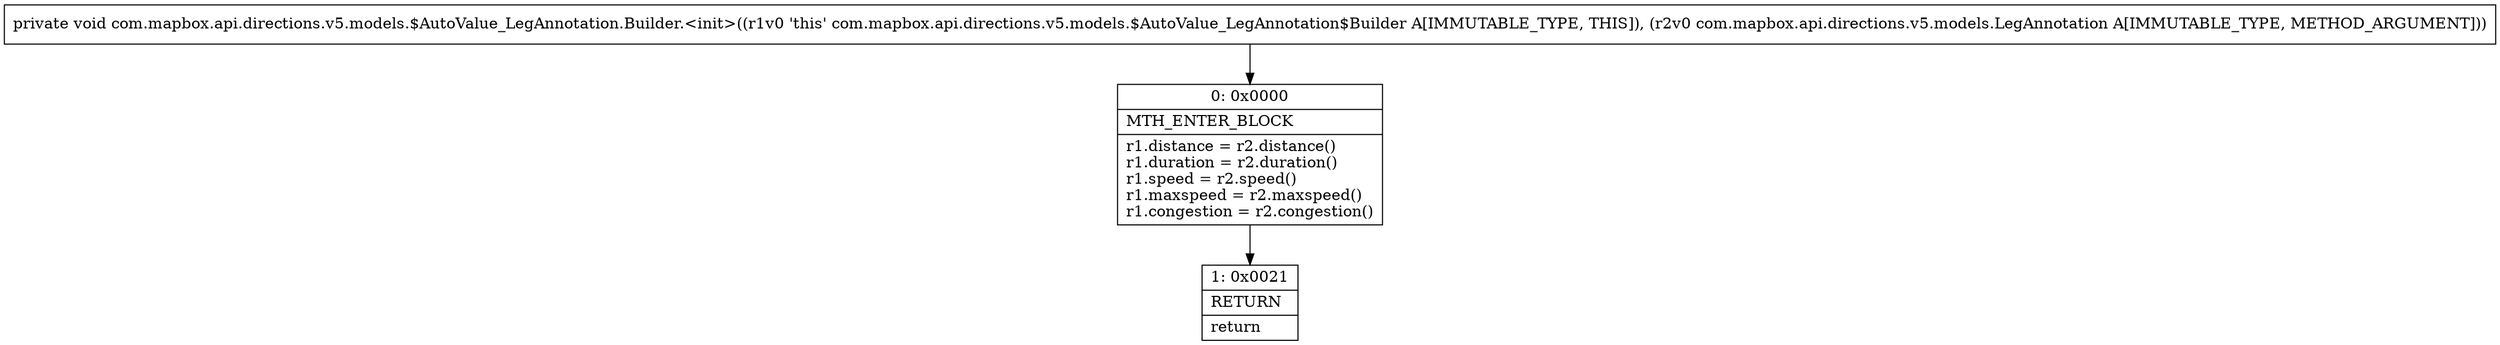 digraph "CFG forcom.mapbox.api.directions.v5.models.$AutoValue_LegAnnotation.Builder.\<init\>(Lcom\/mapbox\/api\/directions\/v5\/models\/LegAnnotation;)V" {
Node_0 [shape=record,label="{0\:\ 0x0000|MTH_ENTER_BLOCK\l|r1.distance = r2.distance()\lr1.duration = r2.duration()\lr1.speed = r2.speed()\lr1.maxspeed = r2.maxspeed()\lr1.congestion = r2.congestion()\l}"];
Node_1 [shape=record,label="{1\:\ 0x0021|RETURN\l|return\l}"];
MethodNode[shape=record,label="{private void com.mapbox.api.directions.v5.models.$AutoValue_LegAnnotation.Builder.\<init\>((r1v0 'this' com.mapbox.api.directions.v5.models.$AutoValue_LegAnnotation$Builder A[IMMUTABLE_TYPE, THIS]), (r2v0 com.mapbox.api.directions.v5.models.LegAnnotation A[IMMUTABLE_TYPE, METHOD_ARGUMENT])) }"];
MethodNode -> Node_0;
Node_0 -> Node_1;
}

